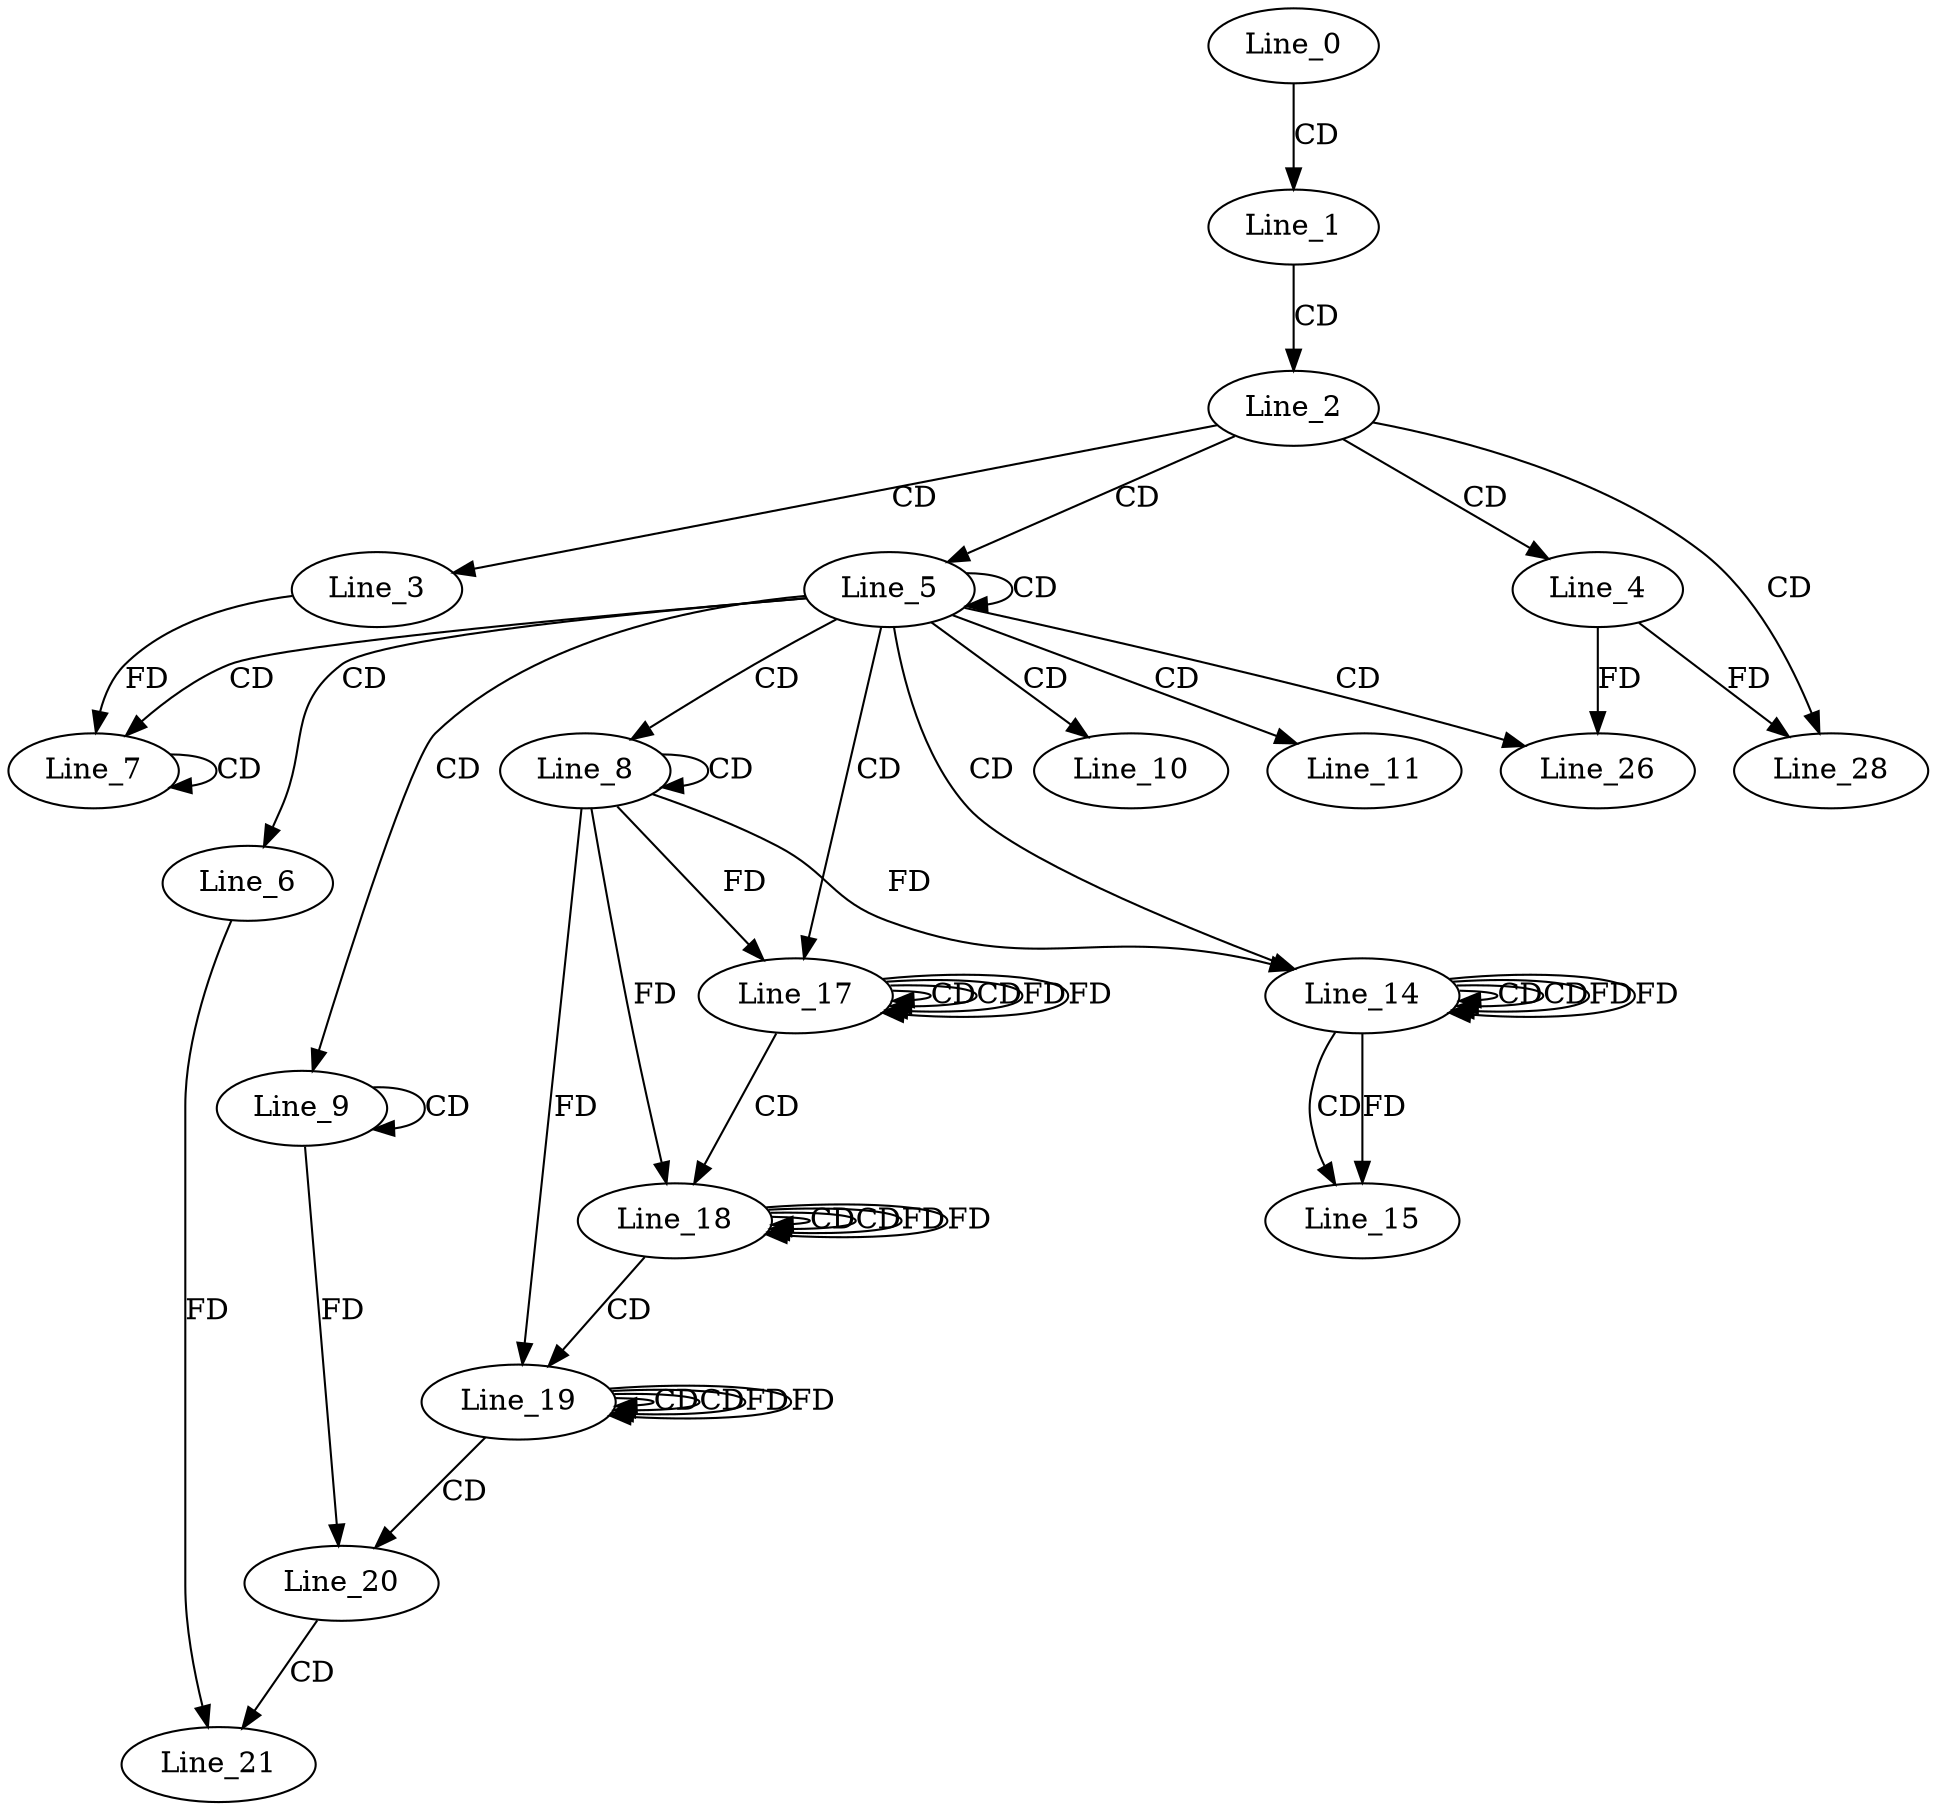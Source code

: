 digraph G {
  Line_0;
  Line_1;
  Line_2;
  Line_3;
  Line_4;
  Line_5;
  Line_6;
  Line_7;
  Line_7;
  Line_7;
  Line_8;
  Line_8;
  Line_9;
  Line_9;
  Line_10;
  Line_11;
  Line_14;
  Line_14;
  Line_14;
  Line_15;
  Line_17;
  Line_17;
  Line_17;
  Line_18;
  Line_18;
  Line_18;
  Line_19;
  Line_19;
  Line_19;
  Line_20;
  Line_21;
  Line_26;
  Line_28;
  Line_0 -> Line_1 [ label="CD" ];
  Line_1 -> Line_2 [ label="CD" ];
  Line_2 -> Line_3 [ label="CD" ];
  Line_2 -> Line_4 [ label="CD" ];
  Line_2 -> Line_5 [ label="CD" ];
  Line_5 -> Line_5 [ label="CD" ];
  Line_5 -> Line_6 [ label="CD" ];
  Line_5 -> Line_7 [ label="CD" ];
  Line_7 -> Line_7 [ label="CD" ];
  Line_3 -> Line_7 [ label="FD" ];
  Line_5 -> Line_8 [ label="CD" ];
  Line_8 -> Line_8 [ label="CD" ];
  Line_5 -> Line_9 [ label="CD" ];
  Line_9 -> Line_9 [ label="CD" ];
  Line_5 -> Line_10 [ label="CD" ];
  Line_5 -> Line_11 [ label="CD" ];
  Line_5 -> Line_14 [ label="CD" ];
  Line_14 -> Line_14 [ label="CD" ];
  Line_8 -> Line_14 [ label="FD" ];
  Line_14 -> Line_14 [ label="CD" ];
  Line_14 -> Line_14 [ label="FD" ];
  Line_14 -> Line_15 [ label="CD" ];
  Line_14 -> Line_15 [ label="FD" ];
  Line_5 -> Line_17 [ label="CD" ];
  Line_17 -> Line_17 [ label="CD" ];
  Line_8 -> Line_17 [ label="FD" ];
  Line_17 -> Line_17 [ label="CD" ];
  Line_17 -> Line_17 [ label="FD" ];
  Line_17 -> Line_18 [ label="CD" ];
  Line_18 -> Line_18 [ label="CD" ];
  Line_8 -> Line_18 [ label="FD" ];
  Line_18 -> Line_18 [ label="CD" ];
  Line_18 -> Line_18 [ label="FD" ];
  Line_18 -> Line_19 [ label="CD" ];
  Line_19 -> Line_19 [ label="CD" ];
  Line_8 -> Line_19 [ label="FD" ];
  Line_19 -> Line_19 [ label="CD" ];
  Line_19 -> Line_19 [ label="FD" ];
  Line_19 -> Line_20 [ label="CD" ];
  Line_9 -> Line_20 [ label="FD" ];
  Line_20 -> Line_21 [ label="CD" ];
  Line_6 -> Line_21 [ label="FD" ];
  Line_5 -> Line_26 [ label="CD" ];
  Line_4 -> Line_26 [ label="FD" ];
  Line_2 -> Line_28 [ label="CD" ];
  Line_4 -> Line_28 [ label="FD" ];
  Line_14 -> Line_14 [ label="FD" ];
  Line_17 -> Line_17 [ label="FD" ];
  Line_18 -> Line_18 [ label="FD" ];
  Line_19 -> Line_19 [ label="FD" ];
}
